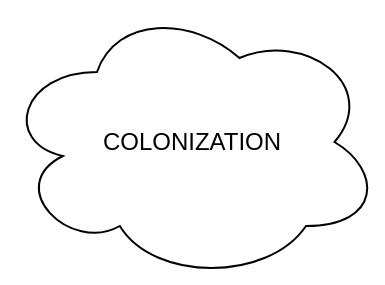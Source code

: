 <mxfile version="15.5.1" type="github">
  <diagram id="2izPmhNQT8do5wb_NxUC" name="Page-1">
    <mxGraphModel dx="1422" dy="762" grid="1" gridSize="10" guides="1" tooltips="1" connect="1" arrows="1" fold="1" page="1" pageScale="1" pageWidth="827" pageHeight="1169" math="0" shadow="0">
      <root>
        <mxCell id="0" />
        <mxCell id="1" parent="0" />
        <mxCell id="C42cm9lmSeOoKK1SBkIy-1" value="COLONIZATION" style="ellipse;shape=cloud;whiteSpace=wrap;html=1;" parent="1" vertex="1">
          <mxGeometry y="330" width="190" height="140" as="geometry" />
        </mxCell>
      </root>
    </mxGraphModel>
  </diagram>
</mxfile>
